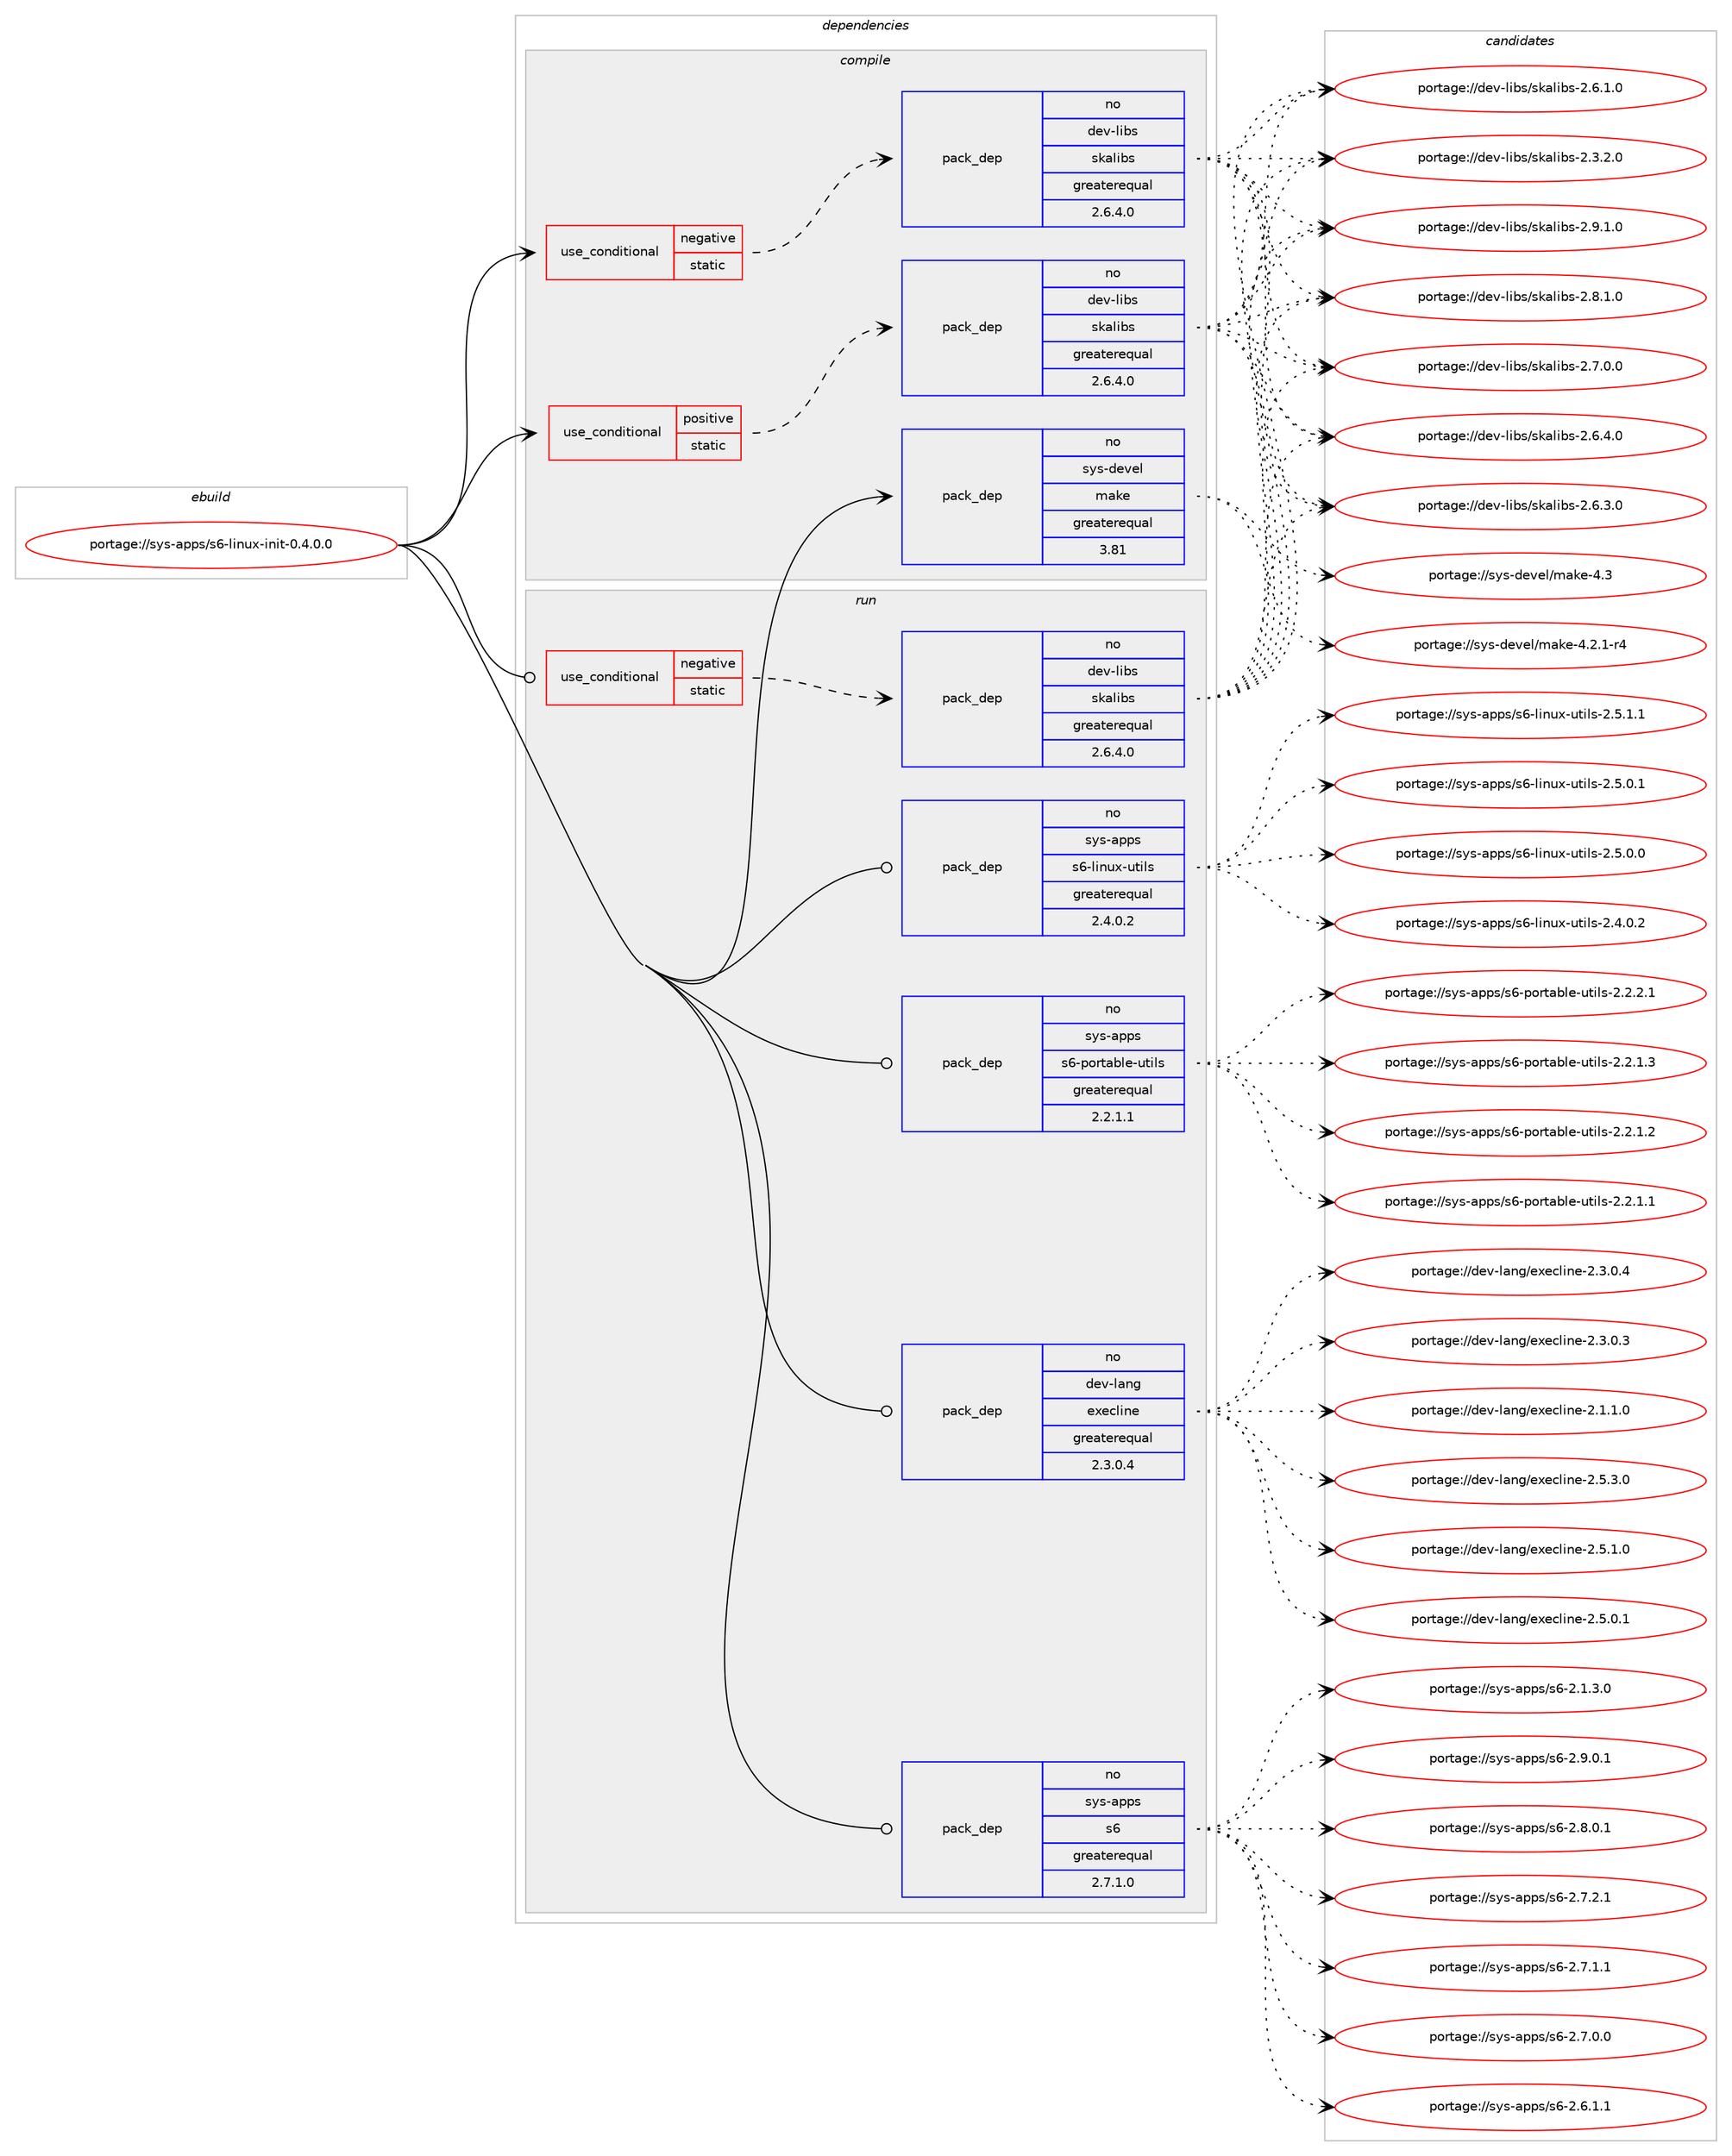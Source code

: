 digraph prolog {

# *************
# Graph options
# *************

newrank=true;
concentrate=true;
compound=true;
graph [rankdir=LR,fontname=Helvetica,fontsize=10,ranksep=1.5];#, ranksep=2.5, nodesep=0.2];
edge  [arrowhead=vee];
node  [fontname=Helvetica,fontsize=10];

# **********
# The ebuild
# **********

subgraph cluster_leftcol {
color=gray;
rank=same;
label=<<i>ebuild</i>>;
id [label="portage://sys-apps/s6-linux-init-0.4.0.0", color=red, width=4, href="../sys-apps/s6-linux-init-0.4.0.0.svg"];
}

# ****************
# The dependencies
# ****************

subgraph cluster_midcol {
color=gray;
label=<<i>dependencies</i>>;
subgraph cluster_compile {
fillcolor="#eeeeee";
style=filled;
label=<<i>compile</i>>;
subgraph cond5077 {
dependency28928 [label=<<TABLE BORDER="0" CELLBORDER="1" CELLSPACING="0" CELLPADDING="4"><TR><TD ROWSPAN="3" CELLPADDING="10">use_conditional</TD></TR><TR><TD>negative</TD></TR><TR><TD>static</TD></TR></TABLE>>, shape=none, color=red];
subgraph pack23148 {
dependency28929 [label=<<TABLE BORDER="0" CELLBORDER="1" CELLSPACING="0" CELLPADDING="4" WIDTH="220"><TR><TD ROWSPAN="6" CELLPADDING="30">pack_dep</TD></TR><TR><TD WIDTH="110">no</TD></TR><TR><TD>dev-libs</TD></TR><TR><TD>skalibs</TD></TR><TR><TD>greaterequal</TD></TR><TR><TD>2.6.4.0</TD></TR></TABLE>>, shape=none, color=blue];
}
dependency28928:e -> dependency28929:w [weight=20,style="dashed",arrowhead="vee"];
}
id:e -> dependency28928:w [weight=20,style="solid",arrowhead="vee"];
subgraph cond5078 {
dependency28930 [label=<<TABLE BORDER="0" CELLBORDER="1" CELLSPACING="0" CELLPADDING="4"><TR><TD ROWSPAN="3" CELLPADDING="10">use_conditional</TD></TR><TR><TD>positive</TD></TR><TR><TD>static</TD></TR></TABLE>>, shape=none, color=red];
subgraph pack23149 {
dependency28931 [label=<<TABLE BORDER="0" CELLBORDER="1" CELLSPACING="0" CELLPADDING="4" WIDTH="220"><TR><TD ROWSPAN="6" CELLPADDING="30">pack_dep</TD></TR><TR><TD WIDTH="110">no</TD></TR><TR><TD>dev-libs</TD></TR><TR><TD>skalibs</TD></TR><TR><TD>greaterequal</TD></TR><TR><TD>2.6.4.0</TD></TR></TABLE>>, shape=none, color=blue];
}
dependency28930:e -> dependency28931:w [weight=20,style="dashed",arrowhead="vee"];
}
id:e -> dependency28930:w [weight=20,style="solid",arrowhead="vee"];
subgraph pack23150 {
dependency28932 [label=<<TABLE BORDER="0" CELLBORDER="1" CELLSPACING="0" CELLPADDING="4" WIDTH="220"><TR><TD ROWSPAN="6" CELLPADDING="30">pack_dep</TD></TR><TR><TD WIDTH="110">no</TD></TR><TR><TD>sys-devel</TD></TR><TR><TD>make</TD></TR><TR><TD>greaterequal</TD></TR><TR><TD>3.81</TD></TR></TABLE>>, shape=none, color=blue];
}
id:e -> dependency28932:w [weight=20,style="solid",arrowhead="vee"];
}
subgraph cluster_compileandrun {
fillcolor="#eeeeee";
style=filled;
label=<<i>compile and run</i>>;
}
subgraph cluster_run {
fillcolor="#eeeeee";
style=filled;
label=<<i>run</i>>;
subgraph cond5079 {
dependency28933 [label=<<TABLE BORDER="0" CELLBORDER="1" CELLSPACING="0" CELLPADDING="4"><TR><TD ROWSPAN="3" CELLPADDING="10">use_conditional</TD></TR><TR><TD>negative</TD></TR><TR><TD>static</TD></TR></TABLE>>, shape=none, color=red];
subgraph pack23151 {
dependency28934 [label=<<TABLE BORDER="0" CELLBORDER="1" CELLSPACING="0" CELLPADDING="4" WIDTH="220"><TR><TD ROWSPAN="6" CELLPADDING="30">pack_dep</TD></TR><TR><TD WIDTH="110">no</TD></TR><TR><TD>dev-libs</TD></TR><TR><TD>skalibs</TD></TR><TR><TD>greaterequal</TD></TR><TR><TD>2.6.4.0</TD></TR></TABLE>>, shape=none, color=blue];
}
dependency28933:e -> dependency28934:w [weight=20,style="dashed",arrowhead="vee"];
}
id:e -> dependency28933:w [weight=20,style="solid",arrowhead="odot"];
subgraph pack23152 {
dependency28935 [label=<<TABLE BORDER="0" CELLBORDER="1" CELLSPACING="0" CELLPADDING="4" WIDTH="220"><TR><TD ROWSPAN="6" CELLPADDING="30">pack_dep</TD></TR><TR><TD WIDTH="110">no</TD></TR><TR><TD>dev-lang</TD></TR><TR><TD>execline</TD></TR><TR><TD>greaterequal</TD></TR><TR><TD>2.3.0.4</TD></TR></TABLE>>, shape=none, color=blue];
}
id:e -> dependency28935:w [weight=20,style="solid",arrowhead="odot"];
subgraph pack23153 {
dependency28936 [label=<<TABLE BORDER="0" CELLBORDER="1" CELLSPACING="0" CELLPADDING="4" WIDTH="220"><TR><TD ROWSPAN="6" CELLPADDING="30">pack_dep</TD></TR><TR><TD WIDTH="110">no</TD></TR><TR><TD>sys-apps</TD></TR><TR><TD>s6</TD></TR><TR><TD>greaterequal</TD></TR><TR><TD>2.7.1.0</TD></TR></TABLE>>, shape=none, color=blue];
}
id:e -> dependency28936:w [weight=20,style="solid",arrowhead="odot"];
subgraph pack23154 {
dependency28937 [label=<<TABLE BORDER="0" CELLBORDER="1" CELLSPACING="0" CELLPADDING="4" WIDTH="220"><TR><TD ROWSPAN="6" CELLPADDING="30">pack_dep</TD></TR><TR><TD WIDTH="110">no</TD></TR><TR><TD>sys-apps</TD></TR><TR><TD>s6-linux-utils</TD></TR><TR><TD>greaterequal</TD></TR><TR><TD>2.4.0.2</TD></TR></TABLE>>, shape=none, color=blue];
}
id:e -> dependency28937:w [weight=20,style="solid",arrowhead="odot"];
subgraph pack23155 {
dependency28938 [label=<<TABLE BORDER="0" CELLBORDER="1" CELLSPACING="0" CELLPADDING="4" WIDTH="220"><TR><TD ROWSPAN="6" CELLPADDING="30">pack_dep</TD></TR><TR><TD WIDTH="110">no</TD></TR><TR><TD>sys-apps</TD></TR><TR><TD>s6-portable-utils</TD></TR><TR><TD>greaterequal</TD></TR><TR><TD>2.2.1.1</TD></TR></TABLE>>, shape=none, color=blue];
}
id:e -> dependency28938:w [weight=20,style="solid",arrowhead="odot"];
}
}

# **************
# The candidates
# **************

subgraph cluster_choices {
rank=same;
color=gray;
label=<<i>candidates</i>>;

subgraph choice23148 {
color=black;
nodesep=1;
choice10010111845108105981154711510797108105981154550465746494648 [label="portage://dev-libs/skalibs-2.9.1.0", color=red, width=4,href="../dev-libs/skalibs-2.9.1.0.svg"];
choice10010111845108105981154711510797108105981154550465646494648 [label="portage://dev-libs/skalibs-2.8.1.0", color=red, width=4,href="../dev-libs/skalibs-2.8.1.0.svg"];
choice10010111845108105981154711510797108105981154550465546484648 [label="portage://dev-libs/skalibs-2.7.0.0", color=red, width=4,href="../dev-libs/skalibs-2.7.0.0.svg"];
choice10010111845108105981154711510797108105981154550465446524648 [label="portage://dev-libs/skalibs-2.6.4.0", color=red, width=4,href="../dev-libs/skalibs-2.6.4.0.svg"];
choice10010111845108105981154711510797108105981154550465446514648 [label="portage://dev-libs/skalibs-2.6.3.0", color=red, width=4,href="../dev-libs/skalibs-2.6.3.0.svg"];
choice10010111845108105981154711510797108105981154550465446494648 [label="portage://dev-libs/skalibs-2.6.1.0", color=red, width=4,href="../dev-libs/skalibs-2.6.1.0.svg"];
choice10010111845108105981154711510797108105981154550465146504648 [label="portage://dev-libs/skalibs-2.3.2.0", color=red, width=4,href="../dev-libs/skalibs-2.3.2.0.svg"];
dependency28929:e -> choice10010111845108105981154711510797108105981154550465746494648:w [style=dotted,weight="100"];
dependency28929:e -> choice10010111845108105981154711510797108105981154550465646494648:w [style=dotted,weight="100"];
dependency28929:e -> choice10010111845108105981154711510797108105981154550465546484648:w [style=dotted,weight="100"];
dependency28929:e -> choice10010111845108105981154711510797108105981154550465446524648:w [style=dotted,weight="100"];
dependency28929:e -> choice10010111845108105981154711510797108105981154550465446514648:w [style=dotted,weight="100"];
dependency28929:e -> choice10010111845108105981154711510797108105981154550465446494648:w [style=dotted,weight="100"];
dependency28929:e -> choice10010111845108105981154711510797108105981154550465146504648:w [style=dotted,weight="100"];
}
subgraph choice23149 {
color=black;
nodesep=1;
choice10010111845108105981154711510797108105981154550465746494648 [label="portage://dev-libs/skalibs-2.9.1.0", color=red, width=4,href="../dev-libs/skalibs-2.9.1.0.svg"];
choice10010111845108105981154711510797108105981154550465646494648 [label="portage://dev-libs/skalibs-2.8.1.0", color=red, width=4,href="../dev-libs/skalibs-2.8.1.0.svg"];
choice10010111845108105981154711510797108105981154550465546484648 [label="portage://dev-libs/skalibs-2.7.0.0", color=red, width=4,href="../dev-libs/skalibs-2.7.0.0.svg"];
choice10010111845108105981154711510797108105981154550465446524648 [label="portage://dev-libs/skalibs-2.6.4.0", color=red, width=4,href="../dev-libs/skalibs-2.6.4.0.svg"];
choice10010111845108105981154711510797108105981154550465446514648 [label="portage://dev-libs/skalibs-2.6.3.0", color=red, width=4,href="../dev-libs/skalibs-2.6.3.0.svg"];
choice10010111845108105981154711510797108105981154550465446494648 [label="portage://dev-libs/skalibs-2.6.1.0", color=red, width=4,href="../dev-libs/skalibs-2.6.1.0.svg"];
choice10010111845108105981154711510797108105981154550465146504648 [label="portage://dev-libs/skalibs-2.3.2.0", color=red, width=4,href="../dev-libs/skalibs-2.3.2.0.svg"];
dependency28931:e -> choice10010111845108105981154711510797108105981154550465746494648:w [style=dotted,weight="100"];
dependency28931:e -> choice10010111845108105981154711510797108105981154550465646494648:w [style=dotted,weight="100"];
dependency28931:e -> choice10010111845108105981154711510797108105981154550465546484648:w [style=dotted,weight="100"];
dependency28931:e -> choice10010111845108105981154711510797108105981154550465446524648:w [style=dotted,weight="100"];
dependency28931:e -> choice10010111845108105981154711510797108105981154550465446514648:w [style=dotted,weight="100"];
dependency28931:e -> choice10010111845108105981154711510797108105981154550465446494648:w [style=dotted,weight="100"];
dependency28931:e -> choice10010111845108105981154711510797108105981154550465146504648:w [style=dotted,weight="100"];
}
subgraph choice23150 {
color=black;
nodesep=1;
choice11512111545100101118101108471099710710145524651 [label="portage://sys-devel/make-4.3", color=red, width=4,href="../sys-devel/make-4.3.svg"];
choice1151211154510010111810110847109971071014552465046494511452 [label="portage://sys-devel/make-4.2.1-r4", color=red, width=4,href="../sys-devel/make-4.2.1-r4.svg"];
dependency28932:e -> choice11512111545100101118101108471099710710145524651:w [style=dotted,weight="100"];
dependency28932:e -> choice1151211154510010111810110847109971071014552465046494511452:w [style=dotted,weight="100"];
}
subgraph choice23151 {
color=black;
nodesep=1;
choice10010111845108105981154711510797108105981154550465746494648 [label="portage://dev-libs/skalibs-2.9.1.0", color=red, width=4,href="../dev-libs/skalibs-2.9.1.0.svg"];
choice10010111845108105981154711510797108105981154550465646494648 [label="portage://dev-libs/skalibs-2.8.1.0", color=red, width=4,href="../dev-libs/skalibs-2.8.1.0.svg"];
choice10010111845108105981154711510797108105981154550465546484648 [label="portage://dev-libs/skalibs-2.7.0.0", color=red, width=4,href="../dev-libs/skalibs-2.7.0.0.svg"];
choice10010111845108105981154711510797108105981154550465446524648 [label="portage://dev-libs/skalibs-2.6.4.0", color=red, width=4,href="../dev-libs/skalibs-2.6.4.0.svg"];
choice10010111845108105981154711510797108105981154550465446514648 [label="portage://dev-libs/skalibs-2.6.3.0", color=red, width=4,href="../dev-libs/skalibs-2.6.3.0.svg"];
choice10010111845108105981154711510797108105981154550465446494648 [label="portage://dev-libs/skalibs-2.6.1.0", color=red, width=4,href="../dev-libs/skalibs-2.6.1.0.svg"];
choice10010111845108105981154711510797108105981154550465146504648 [label="portage://dev-libs/skalibs-2.3.2.0", color=red, width=4,href="../dev-libs/skalibs-2.3.2.0.svg"];
dependency28934:e -> choice10010111845108105981154711510797108105981154550465746494648:w [style=dotted,weight="100"];
dependency28934:e -> choice10010111845108105981154711510797108105981154550465646494648:w [style=dotted,weight="100"];
dependency28934:e -> choice10010111845108105981154711510797108105981154550465546484648:w [style=dotted,weight="100"];
dependency28934:e -> choice10010111845108105981154711510797108105981154550465446524648:w [style=dotted,weight="100"];
dependency28934:e -> choice10010111845108105981154711510797108105981154550465446514648:w [style=dotted,weight="100"];
dependency28934:e -> choice10010111845108105981154711510797108105981154550465446494648:w [style=dotted,weight="100"];
dependency28934:e -> choice10010111845108105981154711510797108105981154550465146504648:w [style=dotted,weight="100"];
}
subgraph choice23152 {
color=black;
nodesep=1;
choice100101118451089711010347101120101991081051101014550465346514648 [label="portage://dev-lang/execline-2.5.3.0", color=red, width=4,href="../dev-lang/execline-2.5.3.0.svg"];
choice100101118451089711010347101120101991081051101014550465346494648 [label="portage://dev-lang/execline-2.5.1.0", color=red, width=4,href="../dev-lang/execline-2.5.1.0.svg"];
choice100101118451089711010347101120101991081051101014550465346484649 [label="portage://dev-lang/execline-2.5.0.1", color=red, width=4,href="../dev-lang/execline-2.5.0.1.svg"];
choice100101118451089711010347101120101991081051101014550465146484652 [label="portage://dev-lang/execline-2.3.0.4", color=red, width=4,href="../dev-lang/execline-2.3.0.4.svg"];
choice100101118451089711010347101120101991081051101014550465146484651 [label="portage://dev-lang/execline-2.3.0.3", color=red, width=4,href="../dev-lang/execline-2.3.0.3.svg"];
choice100101118451089711010347101120101991081051101014550464946494648 [label="portage://dev-lang/execline-2.1.1.0", color=red, width=4,href="../dev-lang/execline-2.1.1.0.svg"];
dependency28935:e -> choice100101118451089711010347101120101991081051101014550465346514648:w [style=dotted,weight="100"];
dependency28935:e -> choice100101118451089711010347101120101991081051101014550465346494648:w [style=dotted,weight="100"];
dependency28935:e -> choice100101118451089711010347101120101991081051101014550465346484649:w [style=dotted,weight="100"];
dependency28935:e -> choice100101118451089711010347101120101991081051101014550465146484652:w [style=dotted,weight="100"];
dependency28935:e -> choice100101118451089711010347101120101991081051101014550465146484651:w [style=dotted,weight="100"];
dependency28935:e -> choice100101118451089711010347101120101991081051101014550464946494648:w [style=dotted,weight="100"];
}
subgraph choice23153 {
color=black;
nodesep=1;
choice115121115459711211211547115544550465746484649 [label="portage://sys-apps/s6-2.9.0.1", color=red, width=4,href="../sys-apps/s6-2.9.0.1.svg"];
choice115121115459711211211547115544550465646484649 [label="portage://sys-apps/s6-2.8.0.1", color=red, width=4,href="../sys-apps/s6-2.8.0.1.svg"];
choice115121115459711211211547115544550465546504649 [label="portage://sys-apps/s6-2.7.2.1", color=red, width=4,href="../sys-apps/s6-2.7.2.1.svg"];
choice115121115459711211211547115544550465546494649 [label="portage://sys-apps/s6-2.7.1.1", color=red, width=4,href="../sys-apps/s6-2.7.1.1.svg"];
choice115121115459711211211547115544550465546484648 [label="portage://sys-apps/s6-2.7.0.0", color=red, width=4,href="../sys-apps/s6-2.7.0.0.svg"];
choice115121115459711211211547115544550465446494649 [label="portage://sys-apps/s6-2.6.1.1", color=red, width=4,href="../sys-apps/s6-2.6.1.1.svg"];
choice115121115459711211211547115544550464946514648 [label="portage://sys-apps/s6-2.1.3.0", color=red, width=4,href="../sys-apps/s6-2.1.3.0.svg"];
dependency28936:e -> choice115121115459711211211547115544550465746484649:w [style=dotted,weight="100"];
dependency28936:e -> choice115121115459711211211547115544550465646484649:w [style=dotted,weight="100"];
dependency28936:e -> choice115121115459711211211547115544550465546504649:w [style=dotted,weight="100"];
dependency28936:e -> choice115121115459711211211547115544550465546494649:w [style=dotted,weight="100"];
dependency28936:e -> choice115121115459711211211547115544550465546484648:w [style=dotted,weight="100"];
dependency28936:e -> choice115121115459711211211547115544550465446494649:w [style=dotted,weight="100"];
dependency28936:e -> choice115121115459711211211547115544550464946514648:w [style=dotted,weight="100"];
}
subgraph choice23154 {
color=black;
nodesep=1;
choice1151211154597112112115471155445108105110117120451171161051081154550465346494649 [label="portage://sys-apps/s6-linux-utils-2.5.1.1", color=red, width=4,href="../sys-apps/s6-linux-utils-2.5.1.1.svg"];
choice1151211154597112112115471155445108105110117120451171161051081154550465346484649 [label="portage://sys-apps/s6-linux-utils-2.5.0.1", color=red, width=4,href="../sys-apps/s6-linux-utils-2.5.0.1.svg"];
choice1151211154597112112115471155445108105110117120451171161051081154550465346484648 [label="portage://sys-apps/s6-linux-utils-2.5.0.0", color=red, width=4,href="../sys-apps/s6-linux-utils-2.5.0.0.svg"];
choice1151211154597112112115471155445108105110117120451171161051081154550465246484650 [label="portage://sys-apps/s6-linux-utils-2.4.0.2", color=red, width=4,href="../sys-apps/s6-linux-utils-2.4.0.2.svg"];
dependency28937:e -> choice1151211154597112112115471155445108105110117120451171161051081154550465346494649:w [style=dotted,weight="100"];
dependency28937:e -> choice1151211154597112112115471155445108105110117120451171161051081154550465346484649:w [style=dotted,weight="100"];
dependency28937:e -> choice1151211154597112112115471155445108105110117120451171161051081154550465346484648:w [style=dotted,weight="100"];
dependency28937:e -> choice1151211154597112112115471155445108105110117120451171161051081154550465246484650:w [style=dotted,weight="100"];
}
subgraph choice23155 {
color=black;
nodesep=1;
choice11512111545971121121154711554451121111141169798108101451171161051081154550465046504649 [label="portage://sys-apps/s6-portable-utils-2.2.2.1", color=red, width=4,href="../sys-apps/s6-portable-utils-2.2.2.1.svg"];
choice11512111545971121121154711554451121111141169798108101451171161051081154550465046494651 [label="portage://sys-apps/s6-portable-utils-2.2.1.3", color=red, width=4,href="../sys-apps/s6-portable-utils-2.2.1.3.svg"];
choice11512111545971121121154711554451121111141169798108101451171161051081154550465046494650 [label="portage://sys-apps/s6-portable-utils-2.2.1.2", color=red, width=4,href="../sys-apps/s6-portable-utils-2.2.1.2.svg"];
choice11512111545971121121154711554451121111141169798108101451171161051081154550465046494649 [label="portage://sys-apps/s6-portable-utils-2.2.1.1", color=red, width=4,href="../sys-apps/s6-portable-utils-2.2.1.1.svg"];
dependency28938:e -> choice11512111545971121121154711554451121111141169798108101451171161051081154550465046504649:w [style=dotted,weight="100"];
dependency28938:e -> choice11512111545971121121154711554451121111141169798108101451171161051081154550465046494651:w [style=dotted,weight="100"];
dependency28938:e -> choice11512111545971121121154711554451121111141169798108101451171161051081154550465046494650:w [style=dotted,weight="100"];
dependency28938:e -> choice11512111545971121121154711554451121111141169798108101451171161051081154550465046494649:w [style=dotted,weight="100"];
}
}

}
